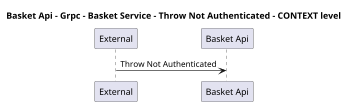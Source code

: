 @startuml
skinparam dpi 60

title Basket Api - Grpc - Basket Service - Throw Not Authenticated - CONTEXT level

participant "External" as C4InterFlow.SoftwareSystems.ExternalSystem
participant "Basket Api" as dotnet.eShop.Architecture.SoftwareSystems.BasketApi

C4InterFlow.SoftwareSystems.ExternalSystem -> dotnet.eShop.Architecture.SoftwareSystems.BasketApi : Throw Not Authenticated


@enduml
